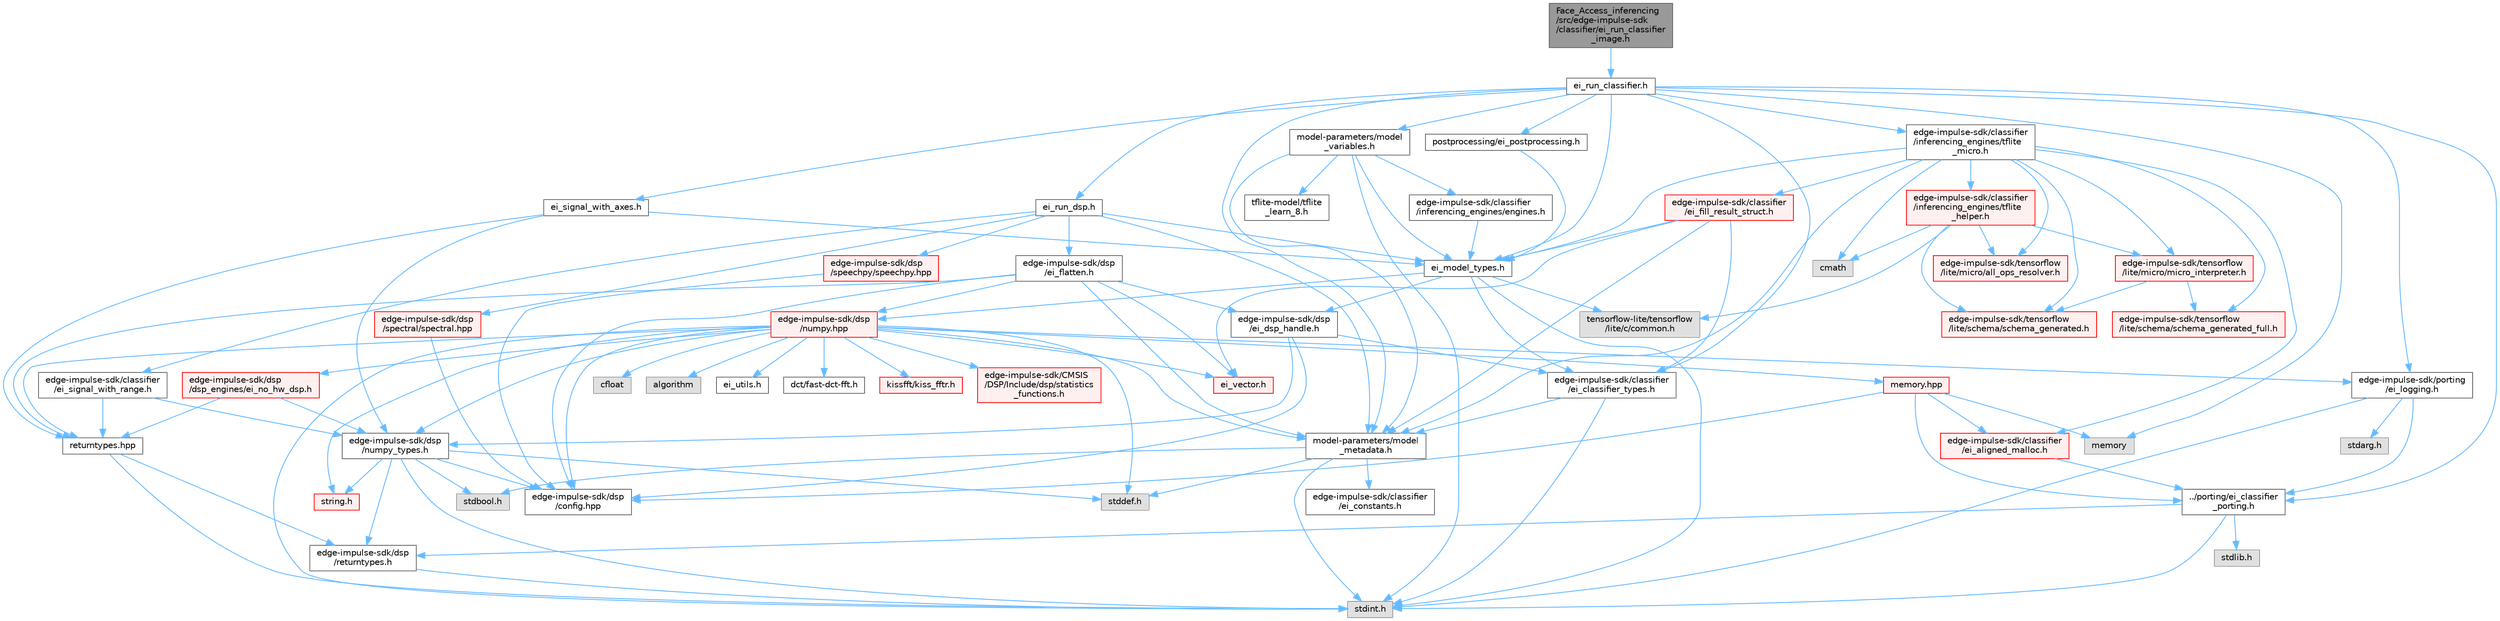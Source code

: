 digraph "Face_Access_inferencing/src/edge-impulse-sdk/classifier/ei_run_classifier_image.h"
{
 // LATEX_PDF_SIZE
  bgcolor="transparent";
  edge [fontname=Helvetica,fontsize=10,labelfontname=Helvetica,labelfontsize=10];
  node [fontname=Helvetica,fontsize=10,shape=box,height=0.2,width=0.4];
  Node1 [id="Node000001",label="Face_Access_inferencing\l/src/edge-impulse-sdk\l/classifier/ei_run_classifier\l_image.h",height=0.2,width=0.4,color="gray40", fillcolor="grey60", style="filled", fontcolor="black",tooltip=" "];
  Node1 -> Node2 [id="edge113_Node000001_Node000002",color="steelblue1",style="solid",tooltip=" "];
  Node2 [id="Node000002",label="ei_run_classifier.h",height=0.2,width=0.4,color="grey40", fillcolor="white", style="filled",URL="$ei__run__classifier_8h.html",tooltip=" "];
  Node2 -> Node3 [id="edge114_Node000002_Node000003",color="steelblue1",style="solid",tooltip=" "];
  Node3 [id="Node000003",label="ei_model_types.h",height=0.2,width=0.4,color="grey40", fillcolor="white", style="filled",URL="$ei__model__types_8h.html",tooltip=" "];
  Node3 -> Node4 [id="edge115_Node000003_Node000004",color="steelblue1",style="solid",tooltip=" "];
  Node4 [id="Node000004",label="stdint.h",height=0.2,width=0.4,color="grey60", fillcolor="#E0E0E0", style="filled",tooltip=" "];
  Node3 -> Node5 [id="edge116_Node000003_Node000005",color="steelblue1",style="solid",tooltip=" "];
  Node5 [id="Node000005",label="edge-impulse-sdk/classifier\l/ei_classifier_types.h",height=0.2,width=0.4,color="grey40", fillcolor="white", style="filled",URL="$ei__classifier__types_8h.html",tooltip=" "];
  Node5 -> Node4 [id="edge117_Node000005_Node000004",color="steelblue1",style="solid",tooltip=" "];
  Node5 -> Node6 [id="edge118_Node000005_Node000006",color="steelblue1",style="solid",tooltip=" "];
  Node6 [id="Node000006",label="model-parameters/model\l_metadata.h",height=0.2,width=0.4,color="grey40", fillcolor="white", style="filled",URL="$model__metadata_8h.html",tooltip=" "];
  Node6 -> Node4 [id="edge119_Node000006_Node000004",color="steelblue1",style="solid",tooltip=" "];
  Node6 -> Node7 [id="edge120_Node000006_Node000007",color="steelblue1",style="solid",tooltip=" "];
  Node7 [id="Node000007",label="stdbool.h",height=0.2,width=0.4,color="grey60", fillcolor="#E0E0E0", style="filled",tooltip=" "];
  Node6 -> Node8 [id="edge121_Node000006_Node000008",color="steelblue1",style="solid",tooltip=" "];
  Node8 [id="Node000008",label="stddef.h",height=0.2,width=0.4,color="grey60", fillcolor="#E0E0E0", style="filled",tooltip=" "];
  Node6 -> Node9 [id="edge122_Node000006_Node000009",color="steelblue1",style="solid",tooltip=" "];
  Node9 [id="Node000009",label="edge-impulse-sdk/classifier\l/ei_constants.h",height=0.2,width=0.4,color="grey40", fillcolor="white", style="filled",URL="$ei__constants_8h.html",tooltip=" "];
  Node3 -> Node10 [id="edge123_Node000003_Node000010",color="steelblue1",style="solid",tooltip=" "];
  Node10 [id="Node000010",label="edge-impulse-sdk/dsp\l/ei_dsp_handle.h",height=0.2,width=0.4,color="grey40", fillcolor="white", style="filled",URL="$ei__dsp__handle_8h.html",tooltip=" "];
  Node10 -> Node11 [id="edge124_Node000010_Node000011",color="steelblue1",style="solid",tooltip=" "];
  Node11 [id="Node000011",label="edge-impulse-sdk/dsp\l/config.hpp",height=0.2,width=0.4,color="grey40", fillcolor="white", style="filled",URL="$config_8hpp.html",tooltip=" "];
  Node10 -> Node12 [id="edge125_Node000010_Node000012",color="steelblue1",style="solid",tooltip=" "];
  Node12 [id="Node000012",label="edge-impulse-sdk/dsp\l/numpy_types.h",height=0.2,width=0.4,color="grey40", fillcolor="white", style="filled",URL="$numpy__types_8h.html",tooltip=" "];
  Node12 -> Node4 [id="edge126_Node000012_Node000004",color="steelblue1",style="solid",tooltip=" "];
  Node12 -> Node7 [id="edge127_Node000012_Node000007",color="steelblue1",style="solid",tooltip=" "];
  Node12 -> Node13 [id="edge128_Node000012_Node000013",color="steelblue1",style="solid",tooltip=" "];
  Node13 [id="Node000013",label="string.h",height=0.2,width=0.4,color="red", fillcolor="#FFF0F0", style="filled",URL="$string_8h.html",tooltip=" "];
  Node12 -> Node8 [id="edge129_Node000012_Node000008",color="steelblue1",style="solid",tooltip=" "];
  Node12 -> Node11 [id="edge130_Node000012_Node000011",color="steelblue1",style="solid",tooltip=" "];
  Node12 -> Node32 [id="edge131_Node000012_Node000032",color="steelblue1",style="solid",tooltip=" "];
  Node32 [id="Node000032",label="edge-impulse-sdk/dsp\l/returntypes.h",height=0.2,width=0.4,color="grey40", fillcolor="white", style="filled",URL="$returntypes_8h.html",tooltip=" "];
  Node32 -> Node4 [id="edge132_Node000032_Node000004",color="steelblue1",style="solid",tooltip=" "];
  Node10 -> Node5 [id="edge133_Node000010_Node000005",color="steelblue1",style="solid",tooltip=" "];
  Node3 -> Node33 [id="edge134_Node000003_Node000033",color="steelblue1",style="solid",tooltip=" "];
  Node33 [id="Node000033",label="edge-impulse-sdk/dsp\l/numpy.hpp",height=0.2,width=0.4,color="red", fillcolor="#FFF0F0", style="filled",URL="$numpy_8hpp.html",tooltip=" "];
  Node33 -> Node4 [id="edge135_Node000033_Node000004",color="steelblue1",style="solid",tooltip=" "];
  Node33 -> Node13 [id="edge136_Node000033_Node000013",color="steelblue1",style="solid",tooltip=" "];
  Node33 -> Node8 [id="edge137_Node000033_Node000008",color="steelblue1",style="solid",tooltip=" "];
  Node33 -> Node34 [id="edge138_Node000033_Node000034",color="steelblue1",style="solid",tooltip=" "];
  Node34 [id="Node000034",label="cfloat",height=0.2,width=0.4,color="grey60", fillcolor="#E0E0E0", style="filled",tooltip=" "];
  Node33 -> Node35 [id="edge139_Node000033_Node000035",color="steelblue1",style="solid",tooltip=" "];
  Node35 [id="Node000035",label="ei_vector.h",height=0.2,width=0.4,color="red", fillcolor="#FFF0F0", style="filled",URL="$ei__vector_8h.html",tooltip=" "];
  Node33 -> Node25 [id="edge140_Node000033_Node000025",color="steelblue1",style="solid",tooltip=" "];
  Node25 [id="Node000025",label="algorithm",height=0.2,width=0.4,color="grey60", fillcolor="#E0E0E0", style="filled",tooltip=" "];
  Node33 -> Node12 [id="edge141_Node000033_Node000012",color="steelblue1",style="solid",tooltip=" "];
  Node33 -> Node11 [id="edge142_Node000033_Node000011",color="steelblue1",style="solid",tooltip=" "];
  Node33 -> Node43 [id="edge143_Node000033_Node000043",color="steelblue1",style="solid",tooltip=" "];
  Node43 [id="Node000043",label="returntypes.hpp",height=0.2,width=0.4,color="grey40", fillcolor="white", style="filled",URL="$returntypes_8hpp.html",tooltip=" "];
  Node43 -> Node4 [id="edge144_Node000043_Node000004",color="steelblue1",style="solid",tooltip=" "];
  Node43 -> Node32 [id="edge145_Node000043_Node000032",color="steelblue1",style="solid",tooltip=" "];
  Node33 -> Node37 [id="edge146_Node000033_Node000037",color="steelblue1",style="solid",tooltip=" "];
  Node37 [id="Node000037",label="memory.hpp",height=0.2,width=0.4,color="red", fillcolor="#FFF0F0", style="filled",URL="$memory_8hpp.html",tooltip=" "];
  Node37 -> Node27 [id="edge147_Node000037_Node000027",color="steelblue1",style="solid",tooltip=" "];
  Node27 [id="Node000027",label="memory",height=0.2,width=0.4,color="grey60", fillcolor="#E0E0E0", style="filled",tooltip=" "];
  Node37 -> Node40 [id="edge148_Node000037_Node000040",color="steelblue1",style="solid",tooltip=" "];
  Node40 [id="Node000040",label="../porting/ei_classifier\l_porting.h",height=0.2,width=0.4,color="grey40", fillcolor="white", style="filled",URL="$ei__classifier__porting_8h.html",tooltip=" "];
  Node40 -> Node4 [id="edge149_Node000040_Node000004",color="steelblue1",style="solid",tooltip=" "];
  Node40 -> Node41 [id="edge150_Node000040_Node000041",color="steelblue1",style="solid",tooltip=" "];
  Node41 [id="Node000041",label="stdlib.h",height=0.2,width=0.4,color="grey60", fillcolor="#E0E0E0", style="filled",tooltip=" "];
  Node40 -> Node32 [id="edge151_Node000040_Node000032",color="steelblue1",style="solid",tooltip=" "];
  Node37 -> Node42 [id="edge152_Node000037_Node000042",color="steelblue1",style="solid",tooltip=" "];
  Node42 [id="Node000042",label="edge-impulse-sdk/classifier\l/ei_aligned_malloc.h",height=0.2,width=0.4,color="red", fillcolor="#FFF0F0", style="filled",URL="$ei__aligned__malloc_8h.html",tooltip=" "];
  Node42 -> Node40 [id="edge153_Node000042_Node000040",color="steelblue1",style="solid",tooltip=" "];
  Node37 -> Node11 [id="edge154_Node000037_Node000011",color="steelblue1",style="solid",tooltip=" "];
  Node33 -> Node44 [id="edge155_Node000033_Node000044",color="steelblue1",style="solid",tooltip=" "];
  Node44 [id="Node000044",label="ei_utils.h",height=0.2,width=0.4,color="grey40", fillcolor="white", style="filled",URL="$ei__utils_8h.html",tooltip=" "];
  Node33 -> Node45 [id="edge156_Node000033_Node000045",color="steelblue1",style="solid",tooltip=" "];
  Node45 [id="Node000045",label="dct/fast-dct-fft.h",height=0.2,width=0.4,color="grey40", fillcolor="white", style="filled",URL="$fast-dct-fft_8h.html",tooltip=" "];
  Node33 -> Node46 [id="edge157_Node000033_Node000046",color="steelblue1",style="solid",tooltip=" "];
  Node46 [id="Node000046",label="kissfft/kiss_fftr.h",height=0.2,width=0.4,color="red", fillcolor="#FFF0F0", style="filled",URL="$_face___access__inferencing_2src_2edge-impulse-sdk_2dsp_2kissfft_2kiss__fftr_8h.html",tooltip=" "];
  Node33 -> Node49 [id="edge158_Node000033_Node000049",color="steelblue1",style="solid",tooltip=" "];
  Node49 [id="Node000049",label="edge-impulse-sdk/porting\l/ei_logging.h",height=0.2,width=0.4,color="grey40", fillcolor="white", style="filled",URL="$ei__logging_8h.html",tooltip=" "];
  Node49 -> Node4 [id="edge159_Node000049_Node000004",color="steelblue1",style="solid",tooltip=" "];
  Node49 -> Node50 [id="edge160_Node000049_Node000050",color="steelblue1",style="solid",tooltip=" "];
  Node50 [id="Node000050",label="stdarg.h",height=0.2,width=0.4,color="grey60", fillcolor="#E0E0E0", style="filled",tooltip=" "];
  Node49 -> Node40 [id="edge161_Node000049_Node000040",color="steelblue1",style="solid",tooltip=" "];
  Node33 -> Node6 [id="edge162_Node000033_Node000006",color="steelblue1",style="solid",tooltip=" "];
  Node33 -> Node51 [id="edge163_Node000033_Node000051",color="steelblue1",style="solid",tooltip=" "];
  Node51 [id="Node000051",label="edge-impulse-sdk/dsp\l/dsp_engines/ei_no_hw_dsp.h",height=0.2,width=0.4,color="red", fillcolor="#FFF0F0", style="filled",URL="$ei__no__hw__dsp_8h.html",tooltip=" "];
  Node51 -> Node43 [id="edge164_Node000051_Node000043",color="steelblue1",style="solid",tooltip=" "];
  Node51 -> Node12 [id="edge165_Node000051_Node000012",color="steelblue1",style="solid",tooltip=" "];
  Node33 -> Node52 [id="edge166_Node000033_Node000052",color="steelblue1",style="solid",tooltip=" "];
  Node52 [id="Node000052",label="edge-impulse-sdk/CMSIS\l/DSP/Include/dsp/statistics\l_functions.h",height=0.2,width=0.4,color="red", fillcolor="#FFF0F0", style="filled",URL="$statistics__functions_8h.html",tooltip=" "];
  Node3 -> Node62 [id="edge167_Node000003_Node000062",color="steelblue1",style="solid",tooltip=" "];
  Node62 [id="Node000062",label="tensorflow-lite/tensorflow\l/lite/c/common.h",height=0.2,width=0.4,color="grey60", fillcolor="#E0E0E0", style="filled",tooltip=" "];
  Node2 -> Node6 [id="edge168_Node000002_Node000006",color="steelblue1",style="solid",tooltip=" "];
  Node2 -> Node63 [id="edge169_Node000002_Node000063",color="steelblue1",style="solid",tooltip=" "];
  Node63 [id="Node000063",label="ei_run_dsp.h",height=0.2,width=0.4,color="grey40", fillcolor="white", style="filled",URL="$ei__run__dsp_8h.html",tooltip=" "];
  Node63 -> Node3 [id="edge170_Node000063_Node000003",color="steelblue1",style="solid",tooltip=" "];
  Node63 -> Node64 [id="edge171_Node000063_Node000064",color="steelblue1",style="solid",tooltip=" "];
  Node64 [id="Node000064",label="edge-impulse-sdk/dsp\l/spectral/spectral.hpp",height=0.2,width=0.4,color="red", fillcolor="#FFF0F0", style="filled",URL="$spectral_8hpp.html",tooltip=" "];
  Node64 -> Node11 [id="edge172_Node000064_Node000011",color="steelblue1",style="solid",tooltip=" "];
  Node63 -> Node72 [id="edge173_Node000063_Node000072",color="steelblue1",style="solid",tooltip=" "];
  Node72 [id="Node000072",label="edge-impulse-sdk/dsp\l/speechpy/speechpy.hpp",height=0.2,width=0.4,color="red", fillcolor="#FFF0F0", style="filled",URL="$speechpy_8hpp.html",tooltip=" "];
  Node72 -> Node11 [id="edge174_Node000072_Node000011",color="steelblue1",style="solid",tooltip=" "];
  Node63 -> Node76 [id="edge175_Node000063_Node000076",color="steelblue1",style="solid",tooltip=" "];
  Node76 [id="Node000076",label="edge-impulse-sdk/classifier\l/ei_signal_with_range.h",height=0.2,width=0.4,color="grey40", fillcolor="white", style="filled",URL="$ei__signal__with__range_8h.html",tooltip=" "];
  Node76 -> Node12 [id="edge176_Node000076_Node000012",color="steelblue1",style="solid",tooltip=" "];
  Node76 -> Node43 [id="edge177_Node000076_Node000043",color="steelblue1",style="solid",tooltip=" "];
  Node63 -> Node77 [id="edge178_Node000063_Node000077",color="steelblue1",style="solid",tooltip=" "];
  Node77 [id="Node000077",label="edge-impulse-sdk/dsp\l/ei_flatten.h",height=0.2,width=0.4,color="grey40", fillcolor="white", style="filled",URL="$ei__flatten_8h.html",tooltip=" "];
  Node77 -> Node35 [id="edge179_Node000077_Node000035",color="steelblue1",style="solid",tooltip=" "];
  Node77 -> Node43 [id="edge180_Node000077_Node000043",color="steelblue1",style="solid",tooltip=" "];
  Node77 -> Node10 [id="edge181_Node000077_Node000010",color="steelblue1",style="solid",tooltip=" "];
  Node77 -> Node6 [id="edge182_Node000077_Node000006",color="steelblue1",style="solid",tooltip=" "];
  Node77 -> Node33 [id="edge183_Node000077_Node000033",color="steelblue1",style="solid",tooltip=" "];
  Node77 -> Node11 [id="edge184_Node000077_Node000011",color="steelblue1",style="solid",tooltip=" "];
  Node63 -> Node6 [id="edge185_Node000063_Node000006",color="steelblue1",style="solid",tooltip=" "];
  Node2 -> Node5 [id="edge186_Node000002_Node000005",color="steelblue1",style="solid",tooltip=" "];
  Node2 -> Node78 [id="edge187_Node000002_Node000078",color="steelblue1",style="solid",tooltip=" "];
  Node78 [id="Node000078",label="ei_signal_with_axes.h",height=0.2,width=0.4,color="grey40", fillcolor="white", style="filled",URL="$ei__signal__with__axes_8h.html",tooltip=" "];
  Node78 -> Node12 [id="edge188_Node000078_Node000012",color="steelblue1",style="solid",tooltip=" "];
  Node78 -> Node43 [id="edge189_Node000078_Node000043",color="steelblue1",style="solid",tooltip=" "];
  Node78 -> Node3 [id="edge190_Node000078_Node000003",color="steelblue1",style="solid",tooltip=" "];
  Node2 -> Node79 [id="edge191_Node000002_Node000079",color="steelblue1",style="solid",tooltip=" "];
  Node79 [id="Node000079",label="postprocessing/ei_postprocessing.h",height=0.2,width=0.4,color="grey40", fillcolor="white", style="filled",URL="$ei__postprocessing_8h.html",tooltip=" "];
  Node79 -> Node3 [id="edge192_Node000079_Node000003",color="steelblue1",style="solid",tooltip=" "];
  Node2 -> Node40 [id="edge193_Node000002_Node000040",color="steelblue1",style="solid",tooltip=" "];
  Node2 -> Node49 [id="edge194_Node000002_Node000049",color="steelblue1",style="solid",tooltip=" "];
  Node2 -> Node27 [id="edge195_Node000002_Node000027",color="steelblue1",style="solid",tooltip=" "];
  Node2 -> Node80 [id="edge196_Node000002_Node000080",color="steelblue1",style="solid",tooltip=" "];
  Node80 [id="Node000080",label="edge-impulse-sdk/classifier\l/inferencing_engines/tflite\l_micro.h",height=0.2,width=0.4,color="grey40", fillcolor="white", style="filled",URL="$tflite__micro_8h.html",tooltip=" "];
  Node80 -> Node6 [id="edge197_Node000080_Node000006",color="steelblue1",style="solid",tooltip=" "];
  Node80 -> Node81 [id="edge198_Node000080_Node000081",color="steelblue1",style="solid",tooltip=" "];
  Node81 [id="Node000081",label="cmath",height=0.2,width=0.4,color="grey60", fillcolor="#E0E0E0", style="filled",tooltip=" "];
  Node80 -> Node82 [id="edge199_Node000080_Node000082",color="steelblue1",style="solid",tooltip=" "];
  Node82 [id="Node000082",label="edge-impulse-sdk/tensorflow\l/lite/micro/all_ops_resolver.h",height=0.2,width=0.4,color="red", fillcolor="#FFF0F0", style="filled",URL="$_face___access__inferencing_2src_2edge-impulse-sdk_2tensorflow_2lite_2micro_2all__ops__resolver_8h.html",tooltip=" "];
  Node80 -> Node163 [id="edge200_Node000080_Node000163",color="steelblue1",style="solid",tooltip=" "];
  Node163 [id="Node000163",label="edge-impulse-sdk/tensorflow\l/lite/micro/micro_interpreter.h",height=0.2,width=0.4,color="red", fillcolor="#FFF0F0", style="filled",URL="$_face___access__inferencing_2src_2edge-impulse-sdk_2tensorflow_2lite_2micro_2micro__interpreter_8h.html",tooltip=" "];
  Node163 -> Node93 [id="edge201_Node000163_Node000093",color="steelblue1",style="solid",tooltip=" "];
  Node93 [id="Node000093",label="edge-impulse-sdk/tensorflow\l/lite/schema/schema_generated.h",height=0.2,width=0.4,color="red", fillcolor="#FFF0F0", style="filled",URL="$_face___access__inferencing_2src_2edge-impulse-sdk_2tensorflow_2lite_2schema_2schema__generated_8h.html",tooltip=" "];
  Node163 -> Node165 [id="edge202_Node000163_Node000165",color="steelblue1",style="solid",tooltip=" "];
  Node165 [id="Node000165",label="edge-impulse-sdk/tensorflow\l/lite/schema/schema_generated_full.h",height=0.2,width=0.4,color="red", fillcolor="#FFF0F0", style="filled",URL="$schema__generated__full_8h.html",tooltip=" "];
  Node80 -> Node93 [id="edge203_Node000080_Node000093",color="steelblue1",style="solid",tooltip=" "];
  Node80 -> Node165 [id="edge204_Node000080_Node000165",color="steelblue1",style="solid",tooltip=" "];
  Node80 -> Node42 [id="edge205_Node000080_Node000042",color="steelblue1",style="solid",tooltip=" "];
  Node80 -> Node166 [id="edge206_Node000080_Node000166",color="steelblue1",style="solid",tooltip=" "];
  Node166 [id="Node000166",label="edge-impulse-sdk/classifier\l/ei_fill_result_struct.h",height=0.2,width=0.4,color="red", fillcolor="#FFF0F0", style="filled",URL="$ei__fill__result__struct_8h.html",tooltip=" "];
  Node166 -> Node6 [id="edge207_Node000166_Node000006",color="steelblue1",style="solid",tooltip=" "];
  Node166 -> Node3 [id="edge208_Node000166_Node000003",color="steelblue1",style="solid",tooltip=" "];
  Node166 -> Node5 [id="edge209_Node000166_Node000005",color="steelblue1",style="solid",tooltip=" "];
  Node166 -> Node35 [id="edge210_Node000166_Node000035",color="steelblue1",style="solid",tooltip=" "];
  Node80 -> Node3 [id="edge211_Node000080_Node000003",color="steelblue1",style="solid",tooltip=" "];
  Node80 -> Node170 [id="edge212_Node000080_Node000170",color="steelblue1",style="solid",tooltip=" "];
  Node170 [id="Node000170",label="edge-impulse-sdk/classifier\l/inferencing_engines/tflite\l_helper.h",height=0.2,width=0.4,color="red", fillcolor="#FFF0F0", style="filled",URL="$tflite__helper_8h.html",tooltip=" "];
  Node170 -> Node62 [id="edge213_Node000170_Node000062",color="steelblue1",style="solid",tooltip=" "];
  Node170 -> Node81 [id="edge214_Node000170_Node000081",color="steelblue1",style="solid",tooltip=" "];
  Node170 -> Node82 [id="edge215_Node000170_Node000082",color="steelblue1",style="solid",tooltip=" "];
  Node170 -> Node163 [id="edge216_Node000170_Node000163",color="steelblue1",style="solid",tooltip=" "];
  Node170 -> Node93 [id="edge217_Node000170_Node000093",color="steelblue1",style="solid",tooltip=" "];
  Node2 -> Node177 [id="edge218_Node000002_Node000177",color="steelblue1",style="solid",tooltip=" "];
  Node177 [id="Node000177",label="model-parameters/model\l_variables.h",height=0.2,width=0.4,color="grey40", fillcolor="white", style="filled",URL="$model__variables_8h.html",tooltip=" "];
  Node177 -> Node4 [id="edge219_Node000177_Node000004",color="steelblue1",style="solid",tooltip=" "];
  Node177 -> Node6 [id="edge220_Node000177_Node000006",color="steelblue1",style="solid",tooltip=" "];
  Node177 -> Node178 [id="edge221_Node000177_Node000178",color="steelblue1",style="solid",tooltip=" "];
  Node178 [id="Node000178",label="tflite-model/tflite\l_learn_8.h",height=0.2,width=0.4,color="grey40", fillcolor="white", style="filled",URL="$tflite__learn__8_8h.html",tooltip=" "];
  Node177 -> Node3 [id="edge222_Node000177_Node000003",color="steelblue1",style="solid",tooltip=" "];
  Node177 -> Node179 [id="edge223_Node000177_Node000179",color="steelblue1",style="solid",tooltip=" "];
  Node179 [id="Node000179",label="edge-impulse-sdk/classifier\l/inferencing_engines/engines.h",height=0.2,width=0.4,color="grey40", fillcolor="white", style="filled",URL="$engines_8h.html",tooltip=" "];
  Node179 -> Node3 [id="edge224_Node000179_Node000003",color="steelblue1",style="solid",tooltip=" "];
}

